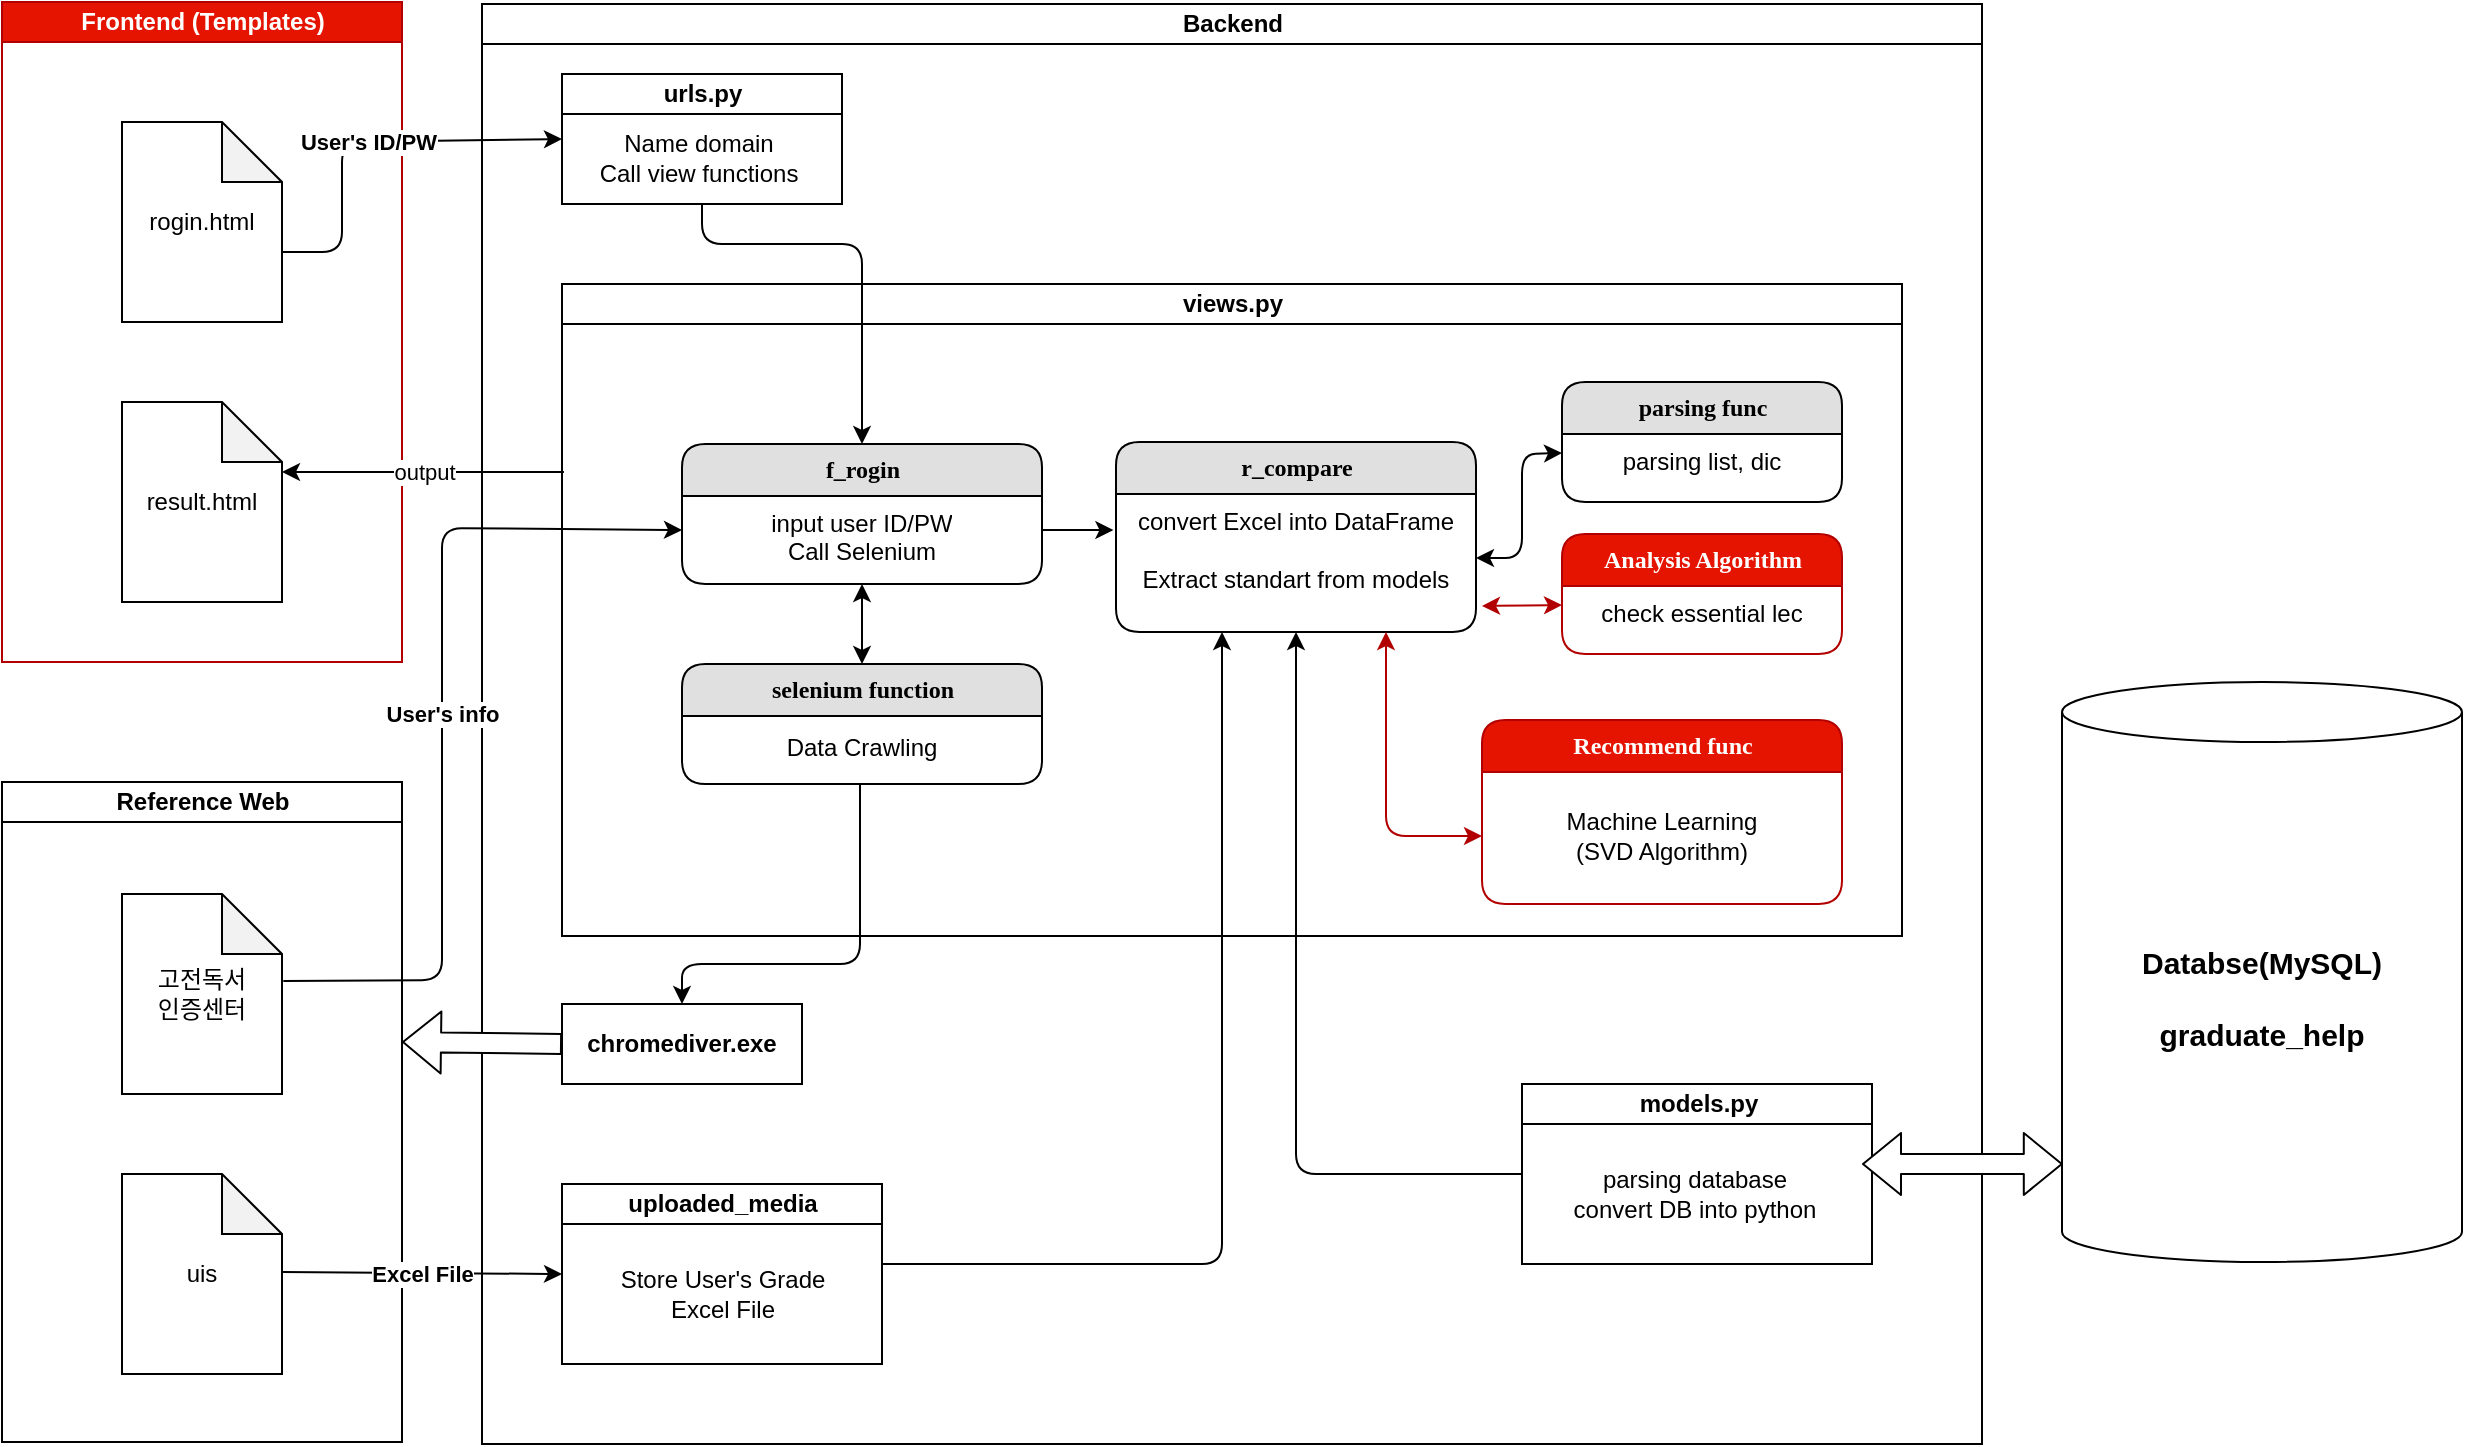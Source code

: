 <mxfile version="14.1.8" type="github">
  <diagram name="Page-1" id="74e2e168-ea6b-b213-b513-2b3c1d86103e">
    <mxGraphModel dx="630" dy="872" grid="1" gridSize="10" guides="1" tooltips="1" connect="1" arrows="1" fold="1" page="1" pageScale="1" pageWidth="1100" pageHeight="850" background="#ffffff" math="0" shadow="0">
      <root>
        <mxCell id="0" />
        <mxCell id="1" parent="0" />
        <mxCell id="WjE6YeE4hNztgwnNVIQz-1" value="Frontend (Templates)" style="swimlane;html=1;startSize=20;fillColor=#e51400;strokeColor=#B20000;fontColor=#ffffff;" parent="1" vertex="1">
          <mxGeometry x="1280" y="80" width="200" height="330" as="geometry" />
        </mxCell>
        <mxCell id="eFxH_JPGxiCkRKmAVD67-1" value="rogin.html" style="shape=note;whiteSpace=wrap;html=1;backgroundOutline=1;darkOpacity=0.05;" parent="WjE6YeE4hNztgwnNVIQz-1" vertex="1">
          <mxGeometry x="60" y="60" width="80" height="100" as="geometry" />
        </mxCell>
        <mxCell id="eFxH_JPGxiCkRKmAVD67-6" value="result.html" style="shape=note;whiteSpace=wrap;html=1;backgroundOutline=1;darkOpacity=0.05;" parent="WjE6YeE4hNztgwnNVIQz-1" vertex="1">
          <mxGeometry x="60" y="200" width="80" height="100" as="geometry" />
        </mxCell>
        <mxCell id="eFxH_JPGxiCkRKmAVD67-3" value="Backend" style="swimlane;html=1;startSize=20;" parent="1" vertex="1">
          <mxGeometry x="1520" y="81" width="750" height="720" as="geometry" />
        </mxCell>
        <mxCell id="eFxH_JPGxiCkRKmAVD67-8" value="views.py" style="swimlane;html=1;startSize=20;" parent="eFxH_JPGxiCkRKmAVD67-3" vertex="1">
          <mxGeometry x="40" y="140" width="670" height="326" as="geometry" />
        </mxCell>
        <mxCell id="eFxH_JPGxiCkRKmAVD67-29" value="&lt;b&gt;f_rogin&lt;/b&gt;" style="swimlane;html=1;fontStyle=0;childLayout=stackLayout;horizontal=1;startSize=26;fillColor=#e0e0e0;horizontalStack=0;resizeParent=1;resizeLast=0;collapsible=1;marginBottom=0;swimlaneFillColor=#ffffff;align=center;rounded=1;shadow=0;comic=0;labelBackgroundColor=none;strokeWidth=1;fontFamily=Verdana;fontSize=12" parent="eFxH_JPGxiCkRKmAVD67-8" vertex="1">
          <mxGeometry x="60" y="80" width="180" height="70" as="geometry" />
        </mxCell>
        <mxCell id="eFxH_JPGxiCkRKmAVD67-30" value="input user ID/PW&lt;br&gt;Call Selenium" style="text;html=1;strokeColor=none;fillColor=none;spacingLeft=4;spacingRight=4;whiteSpace=wrap;overflow=hidden;rotatable=0;points=[[0,0.5],[1,0.5]];portConstraint=eastwest;align=center;" parent="eFxH_JPGxiCkRKmAVD67-29" vertex="1">
          <mxGeometry y="26" width="180" height="34" as="geometry" />
        </mxCell>
        <mxCell id="eFxH_JPGxiCkRKmAVD67-58" value="" style="endArrow=classic;startArrow=classic;html=1;shadow=0;fillColor=#ffffff;exitX=0.5;exitY=1;exitDx=0;exitDy=0;entryX=0.5;entryY=0;entryDx=0;entryDy=0;" parent="eFxH_JPGxiCkRKmAVD67-8" source="eFxH_JPGxiCkRKmAVD67-29" target="eFxH_JPGxiCkRKmAVD67-40" edge="1">
          <mxGeometry width="50" height="50" relative="1" as="geometry">
            <mxPoint x="190" y="280" as="sourcePoint" />
            <mxPoint x="240" y="230" as="targetPoint" />
          </mxGeometry>
        </mxCell>
        <mxCell id="eFxH_JPGxiCkRKmAVD67-68" value="" style="group" parent="eFxH_JPGxiCkRKmAVD67-8" vertex="1" connectable="0">
          <mxGeometry x="60" y="190" width="180" height="60" as="geometry" />
        </mxCell>
        <mxCell id="eFxH_JPGxiCkRKmAVD67-87" style="edgeStyle=orthogonalEdgeStyle;rounded=0;sketch=0;orthogonalLoop=1;jettySize=auto;html=1;exitX=0.25;exitY=1;exitDx=0;exitDy=0;entryX=0.222;entryY=1.158;entryDx=0;entryDy=0;entryPerimeter=0;shadow=0;fillColor=#ffffff;" parent="eFxH_JPGxiCkRKmAVD67-68" source="eFxH_JPGxiCkRKmAVD67-40" target="eFxH_JPGxiCkRKmAVD67-41" edge="1">
          <mxGeometry relative="1" as="geometry" />
        </mxCell>
        <mxCell id="eFxH_JPGxiCkRKmAVD67-40" value="&lt;b&gt;selenium function&lt;/b&gt;" style="swimlane;html=1;fontStyle=0;childLayout=stackLayout;horizontal=1;startSize=26;fillColor=#e0e0e0;horizontalStack=0;resizeParent=1;resizeLast=0;collapsible=1;marginBottom=0;swimlaneFillColor=#ffffff;align=center;rounded=1;shadow=0;comic=0;labelBackgroundColor=none;strokeWidth=1;fontFamily=Verdana;fontSize=12" parent="eFxH_JPGxiCkRKmAVD67-68" vertex="1">
          <mxGeometry width="180" height="60" as="geometry" />
        </mxCell>
        <mxCell id="eFxH_JPGxiCkRKmAVD67-41" value="Data Crawling" style="text;html=1;strokeColor=none;fillColor=none;spacingLeft=4;spacingRight=4;whiteSpace=wrap;overflow=hidden;rotatable=0;points=[[0,0.5],[1,0.5]];portConstraint=eastwest;align=center;" parent="eFxH_JPGxiCkRKmAVD67-68" vertex="1">
          <mxGeometry y="28" width="180" height="19" as="geometry" />
        </mxCell>
        <mxCell id="eFxH_JPGxiCkRKmAVD67-72" value="&lt;b&gt;r_compare&lt;/b&gt;" style="swimlane;html=1;fontStyle=0;childLayout=stackLayout;horizontal=1;startSize=26;fillColor=#e0e0e0;horizontalStack=0;resizeParent=1;resizeLast=0;collapsible=1;marginBottom=0;swimlaneFillColor=#ffffff;align=center;rounded=1;shadow=0;comic=0;labelBackgroundColor=none;strokeWidth=1;fontFamily=Verdana;fontSize=12" parent="eFxH_JPGxiCkRKmAVD67-8" vertex="1">
          <mxGeometry x="277" y="79" width="180" height="95" as="geometry" />
        </mxCell>
        <mxCell id="eFxH_JPGxiCkRKmAVD67-73" value="convert Excel into DataFrame&lt;br&gt;&lt;br&gt;Extract standart from models" style="text;html=1;strokeColor=none;fillColor=none;spacingLeft=4;spacingRight=4;whiteSpace=wrap;overflow=hidden;rotatable=0;points=[[0,0.5],[1,0.5]];portConstraint=eastwest;align=center;" parent="eFxH_JPGxiCkRKmAVD67-72" vertex="1">
          <mxGeometry y="26" width="180" height="64" as="geometry" />
        </mxCell>
        <mxCell id="eFxH_JPGxiCkRKmAVD67-88" value="" style="group" parent="eFxH_JPGxiCkRKmAVD67-8" vertex="1" connectable="0">
          <mxGeometry x="490" y="49" width="180" height="60" as="geometry" />
        </mxCell>
        <mxCell id="eFxH_JPGxiCkRKmAVD67-89" style="edgeStyle=orthogonalEdgeStyle;rounded=0;sketch=0;orthogonalLoop=1;jettySize=auto;html=1;exitX=0.25;exitY=1;exitDx=0;exitDy=0;entryX=0.222;entryY=1.158;entryDx=0;entryDy=0;entryPerimeter=0;shadow=0;fillColor=#ffffff;" parent="eFxH_JPGxiCkRKmAVD67-88" source="eFxH_JPGxiCkRKmAVD67-90" edge="1">
          <mxGeometry relative="1" as="geometry">
            <mxPoint x="49.96" y="50.002" as="targetPoint" />
          </mxGeometry>
        </mxCell>
        <mxCell id="eFxH_JPGxiCkRKmAVD67-90" value="&lt;b&gt;parsing func&lt;/b&gt;" style="swimlane;html=1;fontStyle=0;childLayout=stackLayout;horizontal=1;startSize=26;fillColor=#e0e0e0;horizontalStack=0;resizeParent=1;resizeLast=0;collapsible=1;marginBottom=0;swimlaneFillColor=#ffffff;align=center;rounded=1;shadow=0;comic=0;labelBackgroundColor=none;strokeWidth=1;fontFamily=Verdana;fontSize=12" parent="eFxH_JPGxiCkRKmAVD67-88" vertex="1">
          <mxGeometry x="10" width="140" height="60" as="geometry" />
        </mxCell>
        <mxCell id="eFxH_JPGxiCkRKmAVD67-91" value="parsing list, dic" style="text;html=1;strokeColor=none;fillColor=none;spacingLeft=4;spacingRight=4;whiteSpace=wrap;overflow=hidden;rotatable=0;points=[[0,0.5],[1,0.5]];portConstraint=eastwest;align=center;" parent="eFxH_JPGxiCkRKmAVD67-90" vertex="1">
          <mxGeometry y="26" width="140" height="19" as="geometry" />
        </mxCell>
        <mxCell id="eFxH_JPGxiCkRKmAVD67-92" value="" style="group" parent="eFxH_JPGxiCkRKmAVD67-8" vertex="1" connectable="0">
          <mxGeometry x="490" y="124" width="180" height="60" as="geometry" />
        </mxCell>
        <mxCell id="eFxH_JPGxiCkRKmAVD67-93" style="edgeStyle=orthogonalEdgeStyle;rounded=0;sketch=0;orthogonalLoop=1;jettySize=auto;html=1;exitX=0.25;exitY=1;exitDx=0;exitDy=0;entryX=0.222;entryY=1.158;entryDx=0;entryDy=0;entryPerimeter=0;shadow=0;fillColor=#ffffff;" parent="eFxH_JPGxiCkRKmAVD67-92" source="eFxH_JPGxiCkRKmAVD67-94" edge="1">
          <mxGeometry relative="1" as="geometry">
            <mxPoint x="49.96" y="50.002" as="targetPoint" />
          </mxGeometry>
        </mxCell>
        <mxCell id="eFxH_JPGxiCkRKmAVD67-94" value="&lt;b&gt;Analysis Algorithm&lt;/b&gt;" style="swimlane;html=1;fontStyle=0;childLayout=stackLayout;horizontal=1;startSize=26;fillColor=#e51400;horizontalStack=0;resizeParent=1;resizeLast=0;collapsible=1;marginBottom=0;swimlaneFillColor=#ffffff;align=center;rounded=1;shadow=0;comic=0;labelBackgroundColor=none;strokeWidth=1;fontFamily=Verdana;fontSize=12;strokeColor=#B20000;fontColor=#ffffff;" parent="eFxH_JPGxiCkRKmAVD67-92" vertex="1">
          <mxGeometry x="10" y="1" width="140" height="60" as="geometry" />
        </mxCell>
        <mxCell id="eFxH_JPGxiCkRKmAVD67-102" value="check essential lec" style="text;html=1;strokeColor=none;fillColor=none;spacingLeft=4;spacingRight=4;whiteSpace=wrap;overflow=hidden;rotatable=0;points=[[0,0.5],[1,0.5]];portConstraint=eastwest;align=center;" parent="eFxH_JPGxiCkRKmAVD67-94" vertex="1">
          <mxGeometry y="26" width="140" height="34" as="geometry" />
        </mxCell>
        <mxCell id="eFxH_JPGxiCkRKmAVD67-99" value="" style="endArrow=classic;startArrow=classic;html=1;shadow=0;fillColor=#e51400;entryX=0;entryY=0.5;entryDx=0;entryDy=0;strokeColor=#B20000;" parent="eFxH_JPGxiCkRKmAVD67-8" edge="1">
          <mxGeometry width="50" height="50" relative="1" as="geometry">
            <mxPoint x="460" y="161" as="sourcePoint" />
            <mxPoint x="500" y="160.5" as="targetPoint" />
          </mxGeometry>
        </mxCell>
        <mxCell id="eFxH_JPGxiCkRKmAVD67-100" value="" style="endArrow=classic;startArrow=classic;html=1;shadow=0;fillColor=#ffffff;exitX=1;exitY=0.5;exitDx=0;exitDy=0;entryX=0;entryY=0.5;entryDx=0;entryDy=0;" parent="eFxH_JPGxiCkRKmAVD67-8" source="eFxH_JPGxiCkRKmAVD67-73" target="eFxH_JPGxiCkRKmAVD67-91" edge="1">
          <mxGeometry width="50" height="50" relative="1" as="geometry">
            <mxPoint x="260" y="154" as="sourcePoint" />
            <mxPoint x="310" y="104" as="targetPoint" />
            <Array as="points">
              <mxPoint x="480" y="137" />
              <mxPoint x="480" y="85" />
            </Array>
          </mxGeometry>
        </mxCell>
        <mxCell id="eFxH_JPGxiCkRKmAVD67-106" style="edgeStyle=orthogonalEdgeStyle;rounded=0;sketch=0;orthogonalLoop=1;jettySize=auto;html=1;exitX=1;exitY=0.5;exitDx=0;exitDy=0;entryX=-0.007;entryY=0.289;entryDx=0;entryDy=0;entryPerimeter=0;shadow=0;fillColor=#ffffff;" parent="eFxH_JPGxiCkRKmAVD67-8" source="eFxH_JPGxiCkRKmAVD67-30" target="eFxH_JPGxiCkRKmAVD67-73" edge="1">
          <mxGeometry relative="1" as="geometry" />
        </mxCell>
        <mxCell id="eFxH_JPGxiCkRKmAVD67-107" value="&lt;b&gt;Recommend func&lt;/b&gt;" style="swimlane;html=1;fontStyle=0;childLayout=stackLayout;horizontal=1;startSize=26;fillColor=#e51400;horizontalStack=0;resizeParent=1;resizeLast=0;collapsible=1;marginBottom=0;swimlaneFillColor=#ffffff;align=center;rounded=1;shadow=0;comic=0;labelBackgroundColor=none;strokeWidth=1;fontFamily=Verdana;fontSize=12;strokeColor=#B20000;fontColor=#ffffff;" parent="eFxH_JPGxiCkRKmAVD67-8" vertex="1">
          <mxGeometry x="460" y="218" width="180" height="92" as="geometry" />
        </mxCell>
        <mxCell id="eFxH_JPGxiCkRKmAVD67-110" value="Machine Learning&lt;br&gt;(SVD Algorithm)" style="text;html=1;strokeColor=none;fillColor=none;align=center;verticalAlign=middle;whiteSpace=wrap;rounded=0;" parent="eFxH_JPGxiCkRKmAVD67-107" vertex="1">
          <mxGeometry y="26" width="180" height="64" as="geometry" />
        </mxCell>
        <mxCell id="eFxH_JPGxiCkRKmAVD67-111" value="" style="endArrow=classic;startArrow=classic;html=1;shadow=0;fillColor=#e51400;entryX=0.75;entryY=1;entryDx=0;entryDy=0;exitX=0;exitY=0.5;exitDx=0;exitDy=0;strokeColor=#B20000;" parent="eFxH_JPGxiCkRKmAVD67-8" source="eFxH_JPGxiCkRKmAVD67-110" target="eFxH_JPGxiCkRKmAVD67-72" edge="1">
          <mxGeometry width="50" height="50" relative="1" as="geometry">
            <mxPoint x="260" y="239" as="sourcePoint" />
            <mxPoint x="310" y="189" as="targetPoint" />
            <Array as="points">
              <mxPoint x="412" y="276" />
            </Array>
          </mxGeometry>
        </mxCell>
        <mxCell id="eFxH_JPGxiCkRKmAVD67-31" value="&lt;b&gt;chromediver.exe&lt;/b&gt;" style="rounded=0;whiteSpace=wrap;html=1;" parent="eFxH_JPGxiCkRKmAVD67-3" vertex="1">
          <mxGeometry x="40" y="500" width="120" height="40" as="geometry" />
        </mxCell>
        <mxCell id="eFxH_JPGxiCkRKmAVD67-33" value="" style="endArrow=classic;html=1;exitX=0.5;exitY=1;exitDx=0;exitDy=0;entryX=0.5;entryY=0;entryDx=0;entryDy=0;" parent="eFxH_JPGxiCkRKmAVD67-3" source="eFxH_JPGxiCkRKmAVD67-35" target="eFxH_JPGxiCkRKmAVD67-29" edge="1">
          <mxGeometry width="50" height="50" relative="1" as="geometry">
            <mxPoint x="90" y="100.0" as="sourcePoint" />
            <mxPoint x="450" y="290" as="targetPoint" />
            <Array as="points">
              <mxPoint x="110" y="120" />
              <mxPoint x="190" y="120" />
            </Array>
          </mxGeometry>
        </mxCell>
        <mxCell id="eFxH_JPGxiCkRKmAVD67-35" value="urls.py" style="swimlane;html=1;startSize=20;" parent="eFxH_JPGxiCkRKmAVD67-3" vertex="1">
          <mxGeometry x="40" y="35" width="140" height="65" as="geometry" />
        </mxCell>
        <mxCell id="eFxH_JPGxiCkRKmAVD67-37" value="Name domain&lt;br&gt;Call view functions" style="text;html=1;align=center;verticalAlign=middle;resizable=0;points=[];autosize=1;" parent="eFxH_JPGxiCkRKmAVD67-35" vertex="1">
          <mxGeometry x="13" y="27" width="110" height="30" as="geometry" />
        </mxCell>
        <mxCell id="eFxH_JPGxiCkRKmAVD67-42" value="" style="endArrow=classic;html=1;entryX=0.5;entryY=0;entryDx=0;entryDy=0;" parent="eFxH_JPGxiCkRKmAVD67-3" target="eFxH_JPGxiCkRKmAVD67-31" edge="1">
          <mxGeometry width="50" height="50" relative="1" as="geometry">
            <mxPoint x="189" y="390" as="sourcePoint" />
            <mxPoint x="450" y="320" as="targetPoint" />
            <Array as="points">
              <mxPoint x="189" y="480" />
              <mxPoint x="100" y="480" />
            </Array>
          </mxGeometry>
        </mxCell>
        <mxCell id="eFxH_JPGxiCkRKmAVD67-55" value="uploaded_media" style="swimlane;html=1;startSize=20;" parent="eFxH_JPGxiCkRKmAVD67-3" vertex="1">
          <mxGeometry x="40" y="590" width="160" height="90" as="geometry" />
        </mxCell>
        <mxCell id="eFxH_JPGxiCkRKmAVD67-56" value="Store User&#39;s Grade&lt;br&gt;Excel File" style="text;html=1;align=center;verticalAlign=middle;resizable=0;points=[];autosize=1;" parent="eFxH_JPGxiCkRKmAVD67-55" vertex="1">
          <mxGeometry x="20" y="40" width="120" height="30" as="geometry" />
        </mxCell>
        <mxCell id="eFxH_JPGxiCkRKmAVD67-79" value="" style="endArrow=classic;html=1;shadow=0;fillColor=#ffffff;exitX=1;exitY=0.5;exitDx=0;exitDy=0;" parent="eFxH_JPGxiCkRKmAVD67-3" edge="1">
          <mxGeometry width="50" height="50" relative="1" as="geometry">
            <mxPoint x="200" y="630" as="sourcePoint" />
            <mxPoint x="370" y="314" as="targetPoint" />
            <Array as="points">
              <mxPoint x="370" y="630" />
              <mxPoint x="370" y="398" />
            </Array>
          </mxGeometry>
        </mxCell>
        <mxCell id="eFxH_JPGxiCkRKmAVD67-84" value="models.py" style="swimlane;html=1;startSize=20;" parent="eFxH_JPGxiCkRKmAVD67-3" vertex="1">
          <mxGeometry x="520" y="540" width="175" height="90" as="geometry" />
        </mxCell>
        <mxCell id="eFxH_JPGxiCkRKmAVD67-85" value="parsing database&lt;br&gt;convert DB into python" style="text;html=1;align=center;verticalAlign=middle;resizable=0;points=[];autosize=1;" parent="eFxH_JPGxiCkRKmAVD67-84" vertex="1">
          <mxGeometry x="16" y="40" width="140" height="30" as="geometry" />
        </mxCell>
        <mxCell id="eFxH_JPGxiCkRKmAVD67-101" value="" style="endArrow=classic;html=1;shadow=0;fillColor=#ffffff;exitX=0;exitY=0.5;exitDx=0;exitDy=0;entryX=0.5;entryY=1;entryDx=0;entryDy=0;" parent="eFxH_JPGxiCkRKmAVD67-3" source="eFxH_JPGxiCkRKmAVD67-84" target="eFxH_JPGxiCkRKmAVD67-72" edge="1">
          <mxGeometry width="50" height="50" relative="1" as="geometry">
            <mxPoint x="510" y="600" as="sourcePoint" />
            <mxPoint x="430" y="460" as="targetPoint" />
            <Array as="points">
              <mxPoint x="407" y="585" />
            </Array>
          </mxGeometry>
        </mxCell>
        <mxCell id="eFxH_JPGxiCkRKmAVD67-12" value="&lt;b style=&quot;font-size: 15px&quot;&gt;Databse(MySQL)&lt;br&gt;&lt;br&gt;graduate_help&lt;/b&gt;" style="shape=cylinder3;whiteSpace=wrap;html=1;boundedLbl=1;backgroundOutline=1;size=15;" parent="1" vertex="1">
          <mxGeometry x="2310" y="420" width="200" height="290" as="geometry" />
        </mxCell>
        <mxCell id="eFxH_JPGxiCkRKmAVD67-23" value="Reference Web" style="swimlane;html=1;startSize=20;" parent="1" vertex="1">
          <mxGeometry x="1280" y="470" width="200" height="330" as="geometry" />
        </mxCell>
        <mxCell id="eFxH_JPGxiCkRKmAVD67-24" value="고전독서&lt;br&gt;인증센터" style="shape=note;whiteSpace=wrap;html=1;backgroundOutline=1;darkOpacity=0.05;" parent="eFxH_JPGxiCkRKmAVD67-23" vertex="1">
          <mxGeometry x="60" y="56" width="80" height="100" as="geometry" />
        </mxCell>
        <mxCell id="eFxH_JPGxiCkRKmAVD67-25" value="uis" style="shape=note;whiteSpace=wrap;html=1;backgroundOutline=1;darkOpacity=0.05;" parent="eFxH_JPGxiCkRKmAVD67-23" vertex="1">
          <mxGeometry x="60" y="196" width="80" height="100" as="geometry" />
        </mxCell>
        <mxCell id="eFxH_JPGxiCkRKmAVD67-53" value="" style="endArrow=classic;html=1;entryX=0;entryY=0.5;entryDx=0;entryDy=0;" parent="1" target="eFxH_JPGxiCkRKmAVD67-55" edge="1">
          <mxGeometry relative="1" as="geometry">
            <mxPoint x="1420" y="715" as="sourcePoint" />
            <mxPoint x="1550" y="732" as="targetPoint" />
          </mxGeometry>
        </mxCell>
        <mxCell id="eFxH_JPGxiCkRKmAVD67-54" value="Excel File" style="edgeLabel;resizable=0;html=1;align=center;verticalAlign=middle;fontStyle=1" parent="eFxH_JPGxiCkRKmAVD67-53" connectable="0" vertex="1">
          <mxGeometry relative="1" as="geometry" />
        </mxCell>
        <mxCell id="eFxH_JPGxiCkRKmAVD67-45" value="" style="shape=flexArrow;endArrow=classic;html=1;exitX=0;exitY=0.5;exitDx=0;exitDy=0;shadow=0;sketch=0;fillColor=#ffffff;" parent="1" source="eFxH_JPGxiCkRKmAVD67-31" edge="1">
          <mxGeometry width="50" height="50" relative="1" as="geometry">
            <mxPoint x="1920" y="690" as="sourcePoint" />
            <mxPoint x="1480" y="600" as="targetPoint" />
          </mxGeometry>
        </mxCell>
        <mxCell id="eFxH_JPGxiCkRKmAVD67-61" value="" style="endArrow=classic;html=1;shadow=0;fillColor=#ffffff;exitX=0;exitY=0;exitDx=80;exitDy=65;exitPerimeter=0;entryX=0;entryY=0.5;entryDx=0;entryDy=0;" parent="1" source="eFxH_JPGxiCkRKmAVD67-1" target="eFxH_JPGxiCkRKmAVD67-35" edge="1">
          <mxGeometry relative="1" as="geometry">
            <mxPoint x="1730" y="240" as="sourcePoint" />
            <mxPoint x="1830" y="240" as="targetPoint" />
            <Array as="points">
              <mxPoint x="1450" y="205" />
              <mxPoint x="1450" y="150" />
            </Array>
          </mxGeometry>
        </mxCell>
        <mxCell id="eFxH_JPGxiCkRKmAVD67-62" value="User&#39;s ID/PW" style="edgeLabel;resizable=0;html=1;align=center;verticalAlign=middle;fontStyle=1" parent="eFxH_JPGxiCkRKmAVD67-61" connectable="0" vertex="1">
          <mxGeometry relative="1" as="geometry" />
        </mxCell>
        <mxCell id="eFxH_JPGxiCkRKmAVD67-64" value="" style="endArrow=classic;html=1;shadow=0;fillColor=#ffffff;exitX=1.008;exitY=0.435;exitDx=0;exitDy=0;exitPerimeter=0;entryX=0;entryY=0.5;entryDx=0;entryDy=0;" parent="1" source="eFxH_JPGxiCkRKmAVD67-24" target="eFxH_JPGxiCkRKmAVD67-30" edge="1">
          <mxGeometry relative="1" as="geometry">
            <mxPoint x="1730" y="480" as="sourcePoint" />
            <mxPoint x="1830" y="480" as="targetPoint" />
            <Array as="points">
              <mxPoint x="1500" y="569" />
              <mxPoint x="1500" y="343" />
            </Array>
          </mxGeometry>
        </mxCell>
        <mxCell id="eFxH_JPGxiCkRKmAVD67-65" value="User&#39;s info" style="edgeLabel;resizable=0;html=1;align=center;verticalAlign=middle;fontStyle=1" parent="eFxH_JPGxiCkRKmAVD67-64" connectable="0" vertex="1">
          <mxGeometry relative="1" as="geometry" />
        </mxCell>
        <mxCell id="eFxH_JPGxiCkRKmAVD67-83" value="" style="shape=flexArrow;endArrow=classic;startArrow=classic;html=1;shadow=0;fillColor=#ffffff;entryX=0.002;entryY=0.831;entryDx=0;entryDy=0;entryPerimeter=0;" parent="1" target="eFxH_JPGxiCkRKmAVD67-12" edge="1">
          <mxGeometry width="50" height="50" relative="1" as="geometry">
            <mxPoint x="2210" y="661" as="sourcePoint" />
            <mxPoint x="1650" y="380" as="targetPoint" />
          </mxGeometry>
        </mxCell>
        <mxCell id="eFxH_JPGxiCkRKmAVD67-114" value="" style="endArrow=classic;html=1;shadow=0;fillColor=#ffffff;entryX=0.988;entryY=0.52;entryDx=0;entryDy=0;entryPerimeter=0;" parent="1" edge="1">
          <mxGeometry relative="1" as="geometry">
            <mxPoint x="1560.96" y="315" as="sourcePoint" />
            <mxPoint x="1420" y="315" as="targetPoint" />
          </mxGeometry>
        </mxCell>
        <mxCell id="eFxH_JPGxiCkRKmAVD67-115" value="output" style="edgeLabel;resizable=0;html=1;align=center;verticalAlign=middle;" parent="eFxH_JPGxiCkRKmAVD67-114" connectable="0" vertex="1">
          <mxGeometry relative="1" as="geometry" />
        </mxCell>
      </root>
    </mxGraphModel>
  </diagram>
</mxfile>
